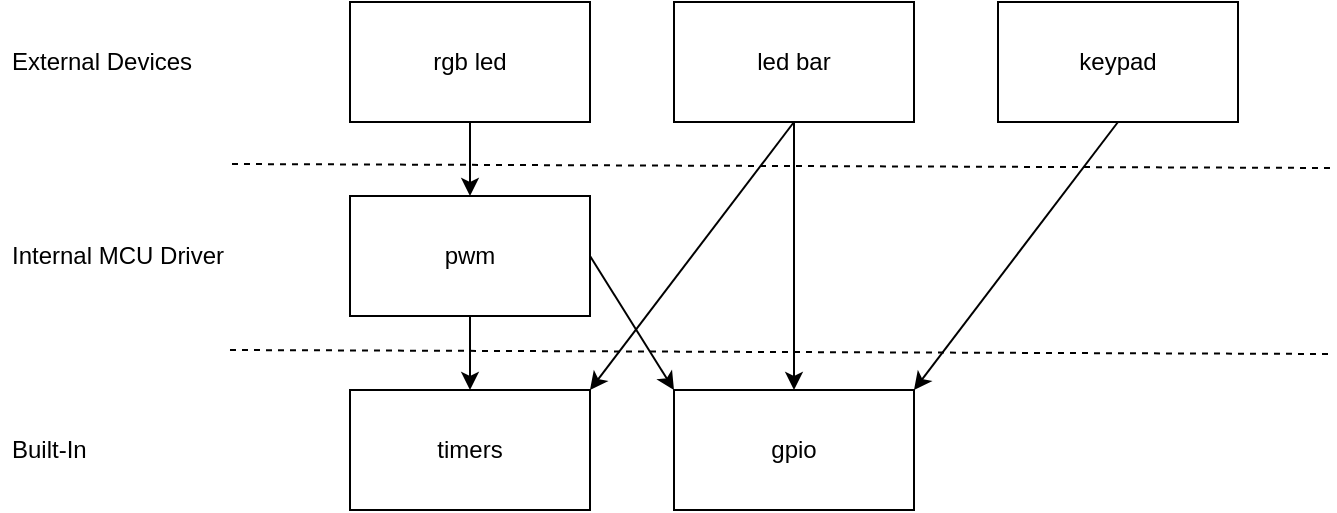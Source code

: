 <mxfile version="26.0.16">
  <diagram name="Page-1" id="0Q4CkF8yUHy0kHbtkAgS">
    <mxGraphModel dx="899" dy="472" grid="0" gridSize="10" guides="1" tooltips="1" connect="1" arrows="1" fold="1" page="1" pageScale="1" pageWidth="850" pageHeight="1100" math="0" shadow="0">
      <root>
        <mxCell id="0" />
        <mxCell id="1" parent="0" />
        <mxCell id="aXHSpkGwQWr4jAMkw4Bg-9" value="" style="edgeStyle=orthogonalEdgeStyle;rounded=0;orthogonalLoop=1;jettySize=auto;html=1;" edge="1" parent="1" source="aXHSpkGwQWr4jAMkw4Bg-2" target="aXHSpkGwQWr4jAMkw4Bg-6">
          <mxGeometry relative="1" as="geometry" />
        </mxCell>
        <mxCell id="aXHSpkGwQWr4jAMkw4Bg-2" value="rgb led" style="rounded=0;whiteSpace=wrap;html=1;" vertex="1" parent="1">
          <mxGeometry x="303" y="42" width="120" height="60" as="geometry" />
        </mxCell>
        <mxCell id="aXHSpkGwQWr4jAMkw4Bg-3" value="led bar" style="rounded=0;whiteSpace=wrap;html=1;" vertex="1" parent="1">
          <mxGeometry x="465" y="42" width="120" height="60" as="geometry" />
        </mxCell>
        <mxCell id="aXHSpkGwQWr4jAMkw4Bg-4" value="keypad" style="rounded=0;whiteSpace=wrap;html=1;" vertex="1" parent="1">
          <mxGeometry x="627" y="42" width="120" height="60" as="geometry" />
        </mxCell>
        <mxCell id="aXHSpkGwQWr4jAMkw4Bg-10" value="" style="edgeStyle=orthogonalEdgeStyle;rounded=0;orthogonalLoop=1;jettySize=auto;html=1;" edge="1" parent="1" source="aXHSpkGwQWr4jAMkw4Bg-6" target="aXHSpkGwQWr4jAMkw4Bg-7">
          <mxGeometry relative="1" as="geometry" />
        </mxCell>
        <mxCell id="aXHSpkGwQWr4jAMkw4Bg-6" value="pwm" style="rounded=0;whiteSpace=wrap;html=1;" vertex="1" parent="1">
          <mxGeometry x="303" y="139" width="120" height="60" as="geometry" />
        </mxCell>
        <mxCell id="aXHSpkGwQWr4jAMkw4Bg-7" value="timers" style="rounded=0;whiteSpace=wrap;html=1;" vertex="1" parent="1">
          <mxGeometry x="303" y="236" width="120" height="60" as="geometry" />
        </mxCell>
        <mxCell id="aXHSpkGwQWr4jAMkw4Bg-8" value="gpio" style="rounded=0;whiteSpace=wrap;html=1;" vertex="1" parent="1">
          <mxGeometry x="465" y="236" width="120" height="60" as="geometry" />
        </mxCell>
        <mxCell id="aXHSpkGwQWr4jAMkw4Bg-11" value="" style="endArrow=classic;html=1;rounded=0;exitX=1;exitY=0.5;exitDx=0;exitDy=0;entryX=0;entryY=0;entryDx=0;entryDy=0;" edge="1" parent="1" source="aXHSpkGwQWr4jAMkw4Bg-6" target="aXHSpkGwQWr4jAMkw4Bg-8">
          <mxGeometry width="50" height="50" relative="1" as="geometry">
            <mxPoint x="400" y="310" as="sourcePoint" />
            <mxPoint x="450" y="260" as="targetPoint" />
          </mxGeometry>
        </mxCell>
        <mxCell id="aXHSpkGwQWr4jAMkw4Bg-12" value="" style="endArrow=classic;html=1;rounded=0;exitX=0.5;exitY=1;exitDx=0;exitDy=0;entryX=0.5;entryY=0;entryDx=0;entryDy=0;" edge="1" parent="1" source="aXHSpkGwQWr4jAMkw4Bg-3" target="aXHSpkGwQWr4jAMkw4Bg-8">
          <mxGeometry width="50" height="50" relative="1" as="geometry">
            <mxPoint x="506" y="181" as="sourcePoint" />
            <mxPoint x="556" y="131" as="targetPoint" />
          </mxGeometry>
        </mxCell>
        <mxCell id="aXHSpkGwQWr4jAMkw4Bg-13" value="" style="endArrow=classic;html=1;rounded=0;exitX=0.5;exitY=1;exitDx=0;exitDy=0;entryX=1;entryY=0;entryDx=0;entryDy=0;" edge="1" parent="1" source="aXHSpkGwQWr4jAMkw4Bg-4" target="aXHSpkGwQWr4jAMkw4Bg-8">
          <mxGeometry width="50" height="50" relative="1" as="geometry">
            <mxPoint x="535" y="112" as="sourcePoint" />
            <mxPoint x="535" y="246" as="targetPoint" />
          </mxGeometry>
        </mxCell>
        <mxCell id="aXHSpkGwQWr4jAMkw4Bg-14" value="" style="endArrow=classic;html=1;rounded=0;exitX=0.5;exitY=1;exitDx=0;exitDy=0;entryX=1;entryY=0;entryDx=0;entryDy=0;" edge="1" parent="1" source="aXHSpkGwQWr4jAMkw4Bg-3" target="aXHSpkGwQWr4jAMkw4Bg-7">
          <mxGeometry width="50" height="50" relative="1" as="geometry">
            <mxPoint x="697" y="112" as="sourcePoint" />
            <mxPoint x="595" y="246" as="targetPoint" />
          </mxGeometry>
        </mxCell>
        <mxCell id="aXHSpkGwQWr4jAMkw4Bg-15" value="" style="endArrow=none;dashed=1;html=1;rounded=0;" edge="1" parent="1">
          <mxGeometry width="50" height="50" relative="1" as="geometry">
            <mxPoint x="244" y="123" as="sourcePoint" />
            <mxPoint x="794" y="125" as="targetPoint" />
          </mxGeometry>
        </mxCell>
        <mxCell id="aXHSpkGwQWr4jAMkw4Bg-16" value="" style="endArrow=none;dashed=1;html=1;rounded=0;" edge="1" parent="1">
          <mxGeometry width="50" height="50" relative="1" as="geometry">
            <mxPoint x="243" y="216" as="sourcePoint" />
            <mxPoint x="793" y="218" as="targetPoint" />
          </mxGeometry>
        </mxCell>
        <mxCell id="aXHSpkGwQWr4jAMkw4Bg-17" value="External Devices" style="text;strokeColor=none;fillColor=none;align=left;verticalAlign=middle;spacingLeft=4;spacingRight=4;overflow=hidden;points=[[0,0.5],[1,0.5]];portConstraint=eastwest;rotatable=0;whiteSpace=wrap;html=1;" vertex="1" parent="1">
          <mxGeometry x="128" y="57" width="107" height="30" as="geometry" />
        </mxCell>
        <mxCell id="aXHSpkGwQWr4jAMkw4Bg-18" value="Internal MCU Driver" style="text;strokeColor=none;fillColor=none;align=left;verticalAlign=middle;spacingLeft=4;spacingRight=4;overflow=hidden;points=[[0,0.5],[1,0.5]];portConstraint=eastwest;rotatable=0;whiteSpace=wrap;html=1;" vertex="1" parent="1">
          <mxGeometry x="128" y="154" width="125" height="30" as="geometry" />
        </mxCell>
        <mxCell id="aXHSpkGwQWr4jAMkw4Bg-19" value="Built-In" style="text;strokeColor=none;fillColor=none;align=left;verticalAlign=middle;spacingLeft=4;spacingRight=4;overflow=hidden;points=[[0,0.5],[1,0.5]];portConstraint=eastwest;rotatable=0;whiteSpace=wrap;html=1;" vertex="1" parent="1">
          <mxGeometry x="128" y="251" width="107" height="30" as="geometry" />
        </mxCell>
      </root>
    </mxGraphModel>
  </diagram>
</mxfile>
